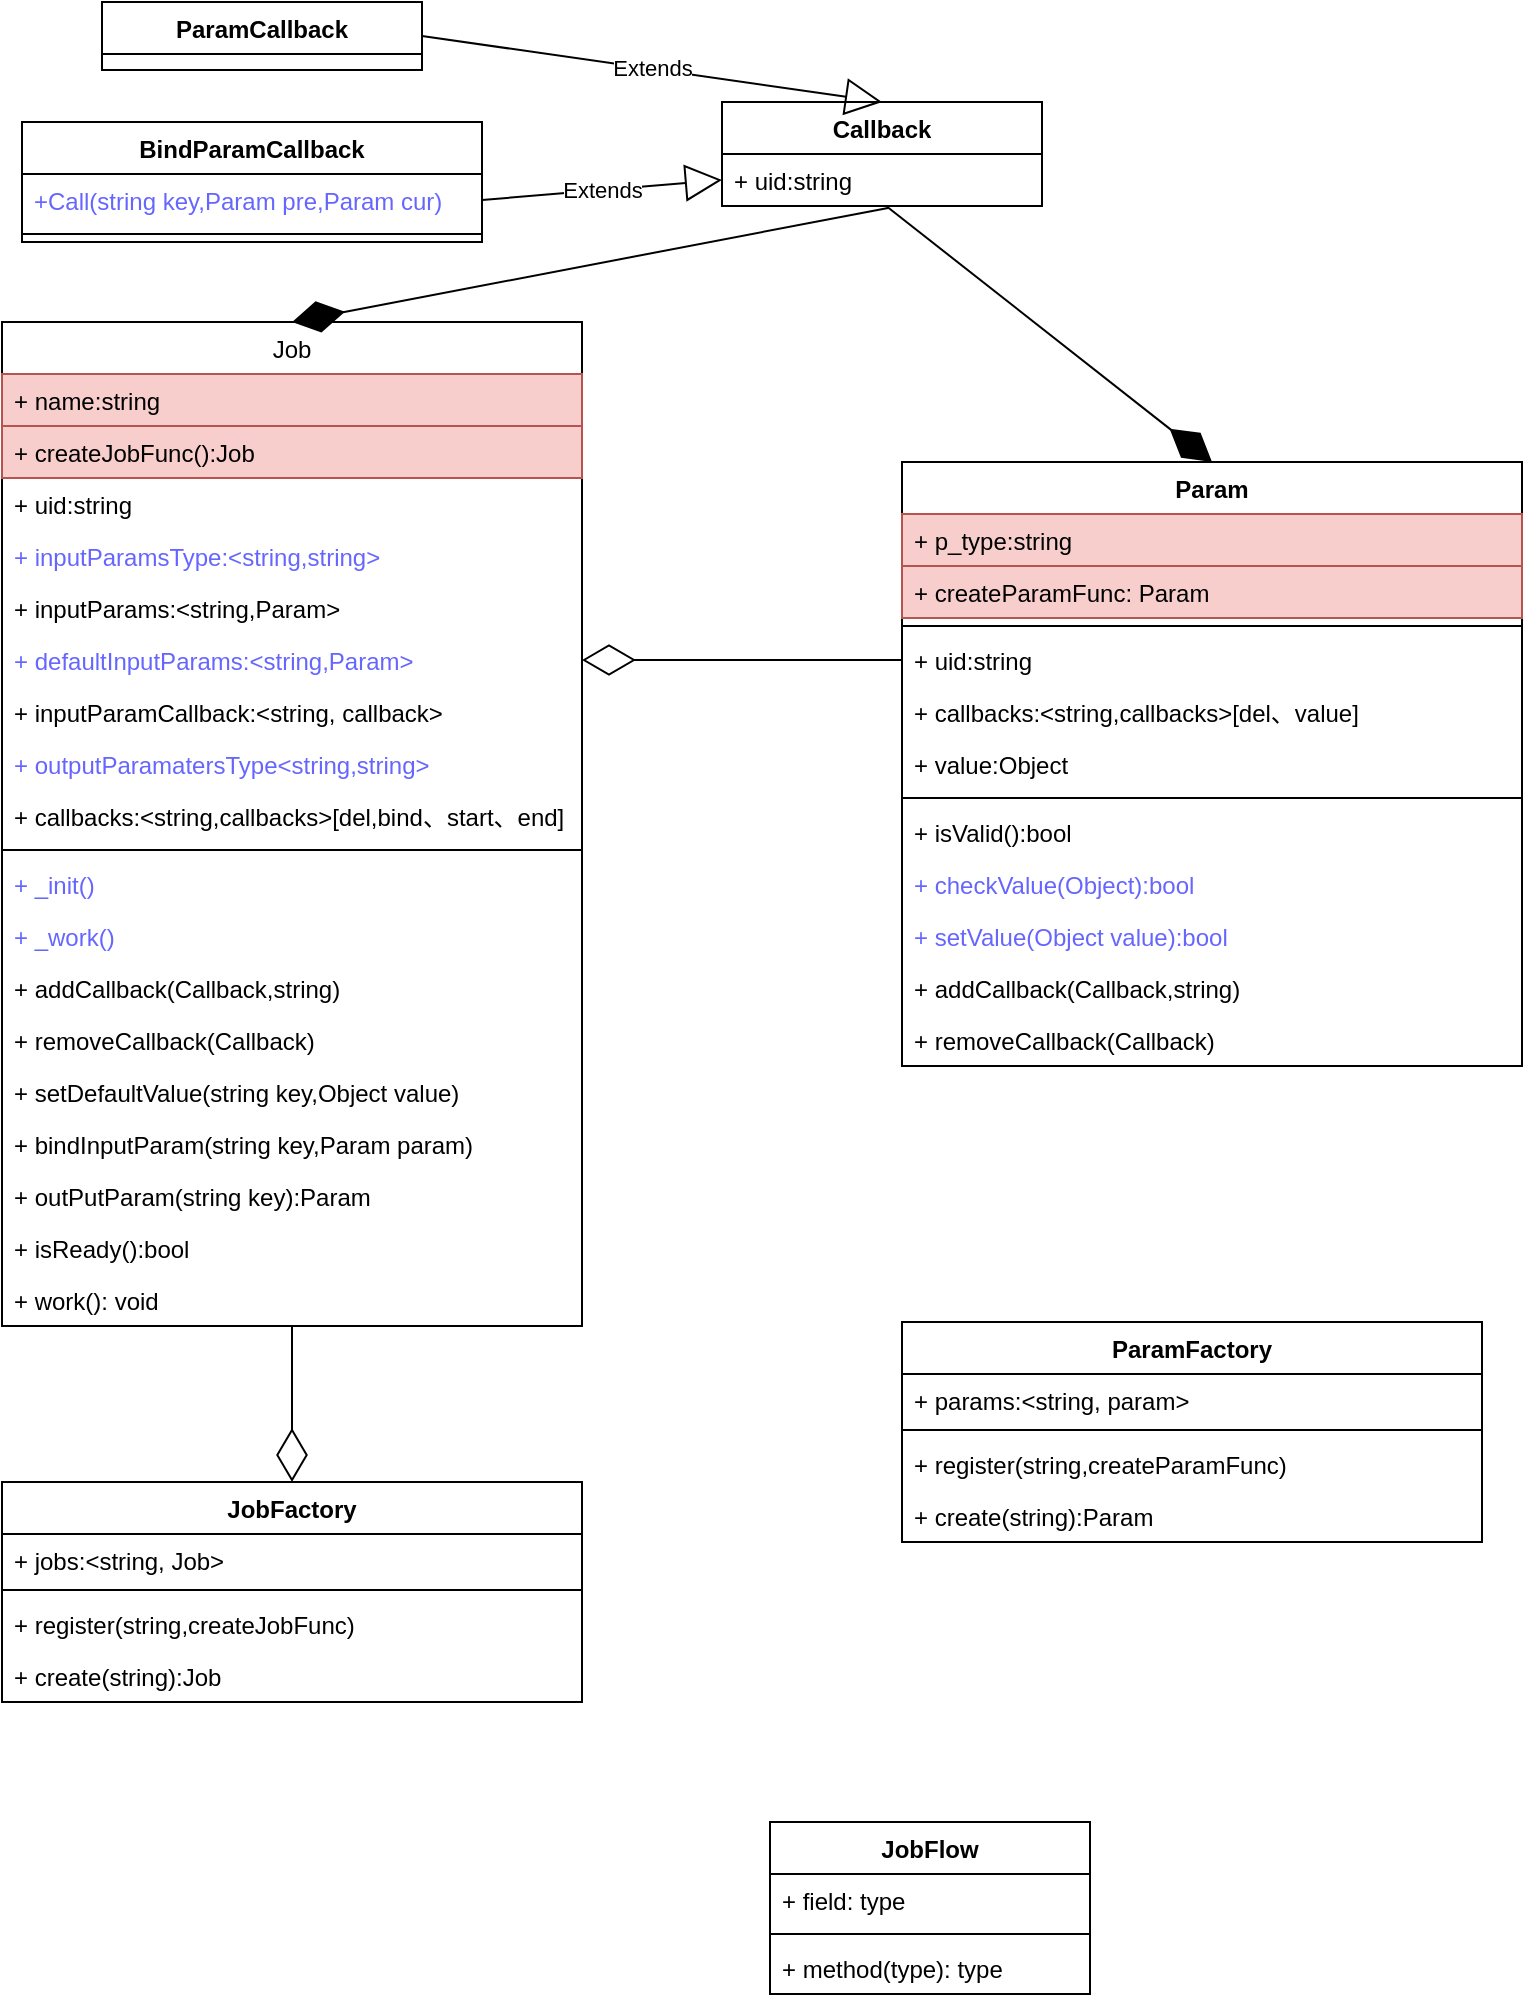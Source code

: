 <mxfile version="20.2.7" type="github"><diagram id="cW3hNWCqMzdaBsSh43Cp" name="第 1 页"><mxGraphModel dx="1422" dy="794" grid="1" gridSize="10" guides="1" tooltips="1" connect="1" arrows="1" fold="1" page="1" pageScale="1" pageWidth="827" pageHeight="1169" math="0" shadow="0"><root><mxCell id="0"/><mxCell id="1" parent="0"/><mxCell id="ZtITf0q7EkavqMJ6NfDz-1" value="Job" style="swimlane;fontStyle=0;childLayout=stackLayout;horizontal=1;startSize=26;fillColor=none;horizontalStack=0;resizeParent=1;resizeParentMax=0;resizeLast=0;collapsible=1;marginBottom=0;" parent="1" vertex="1"><mxGeometry x="30" y="190" width="290" height="502" as="geometry"/></mxCell><mxCell id="ZtITf0q7EkavqMJ6NfDz-2" value="+ name:string" style="text;strokeColor=#b85450;fillColor=#f8cecc;align=left;verticalAlign=top;spacingLeft=4;spacingRight=4;overflow=hidden;rotatable=0;points=[[0,0.5],[1,0.5]];portConstraint=eastwest;" parent="ZtITf0q7EkavqMJ6NfDz-1" vertex="1"><mxGeometry y="26" width="290" height="26" as="geometry"/></mxCell><mxCell id="ZtITf0q7EkavqMJ6NfDz-3" value="+ createJobFunc():Job" style="text;strokeColor=#b85450;fillColor=#f8cecc;align=left;verticalAlign=top;spacingLeft=4;spacingRight=4;overflow=hidden;rotatable=0;points=[[0,0.5],[1,0.5]];portConstraint=eastwest;" parent="ZtITf0q7EkavqMJ6NfDz-1" vertex="1"><mxGeometry y="52" width="290" height="26" as="geometry"/></mxCell><mxCell id="ZtITf0q7EkavqMJ6NfDz-4" value="+ uid:string" style="text;strokeColor=none;fillColor=none;align=left;verticalAlign=top;spacingLeft=4;spacingRight=4;overflow=hidden;rotatable=0;points=[[0,0.5],[1,0.5]];portConstraint=eastwest;" parent="ZtITf0q7EkavqMJ6NfDz-1" vertex="1"><mxGeometry y="78" width="290" height="26" as="geometry"/></mxCell><mxCell id="ZtITf0q7EkavqMJ6NfDz-5" value="+ inputParamsType:&lt;string,string&gt;" style="text;strokeColor=none;fillColor=none;align=left;verticalAlign=top;spacingLeft=4;spacingRight=4;overflow=hidden;rotatable=0;points=[[0,0.5],[1,0.5]];portConstraint=eastwest;fontColor=#6666FF;" parent="ZtITf0q7EkavqMJ6NfDz-1" vertex="1"><mxGeometry y="104" width="290" height="26" as="geometry"/></mxCell><mxCell id="ZtITf0q7EkavqMJ6NfDz-6" value="+ inputParams:&lt;string,Param&gt;" style="text;strokeColor=none;fillColor=none;align=left;verticalAlign=top;spacingLeft=4;spacingRight=4;overflow=hidden;rotatable=0;points=[[0,0.5],[1,0.5]];portConstraint=eastwest;" parent="ZtITf0q7EkavqMJ6NfDz-1" vertex="1"><mxGeometry y="130" width="290" height="26" as="geometry"/></mxCell><mxCell id="ZtITf0q7EkavqMJ6NfDz-7" value="+ defaultInputParams:&lt;string,Param&gt;" style="text;strokeColor=none;fillColor=none;align=left;verticalAlign=top;spacingLeft=4;spacingRight=4;overflow=hidden;rotatable=0;points=[[0,0.5],[1,0.5]];portConstraint=eastwest;fontColor=#6666FF;" parent="ZtITf0q7EkavqMJ6NfDz-1" vertex="1"><mxGeometry y="156" width="290" height="26" as="geometry"/></mxCell><mxCell id="ZtITf0q7EkavqMJ6NfDz-8" value="+ inputParamCallback:&lt;string, callback&gt;" style="text;strokeColor=none;fillColor=none;align=left;verticalAlign=top;spacingLeft=4;spacingRight=4;overflow=hidden;rotatable=0;points=[[0,0.5],[1,0.5]];portConstraint=eastwest;" parent="ZtITf0q7EkavqMJ6NfDz-1" vertex="1"><mxGeometry y="182" width="290" height="26" as="geometry"/></mxCell><mxCell id="ZtITf0q7EkavqMJ6NfDz-9" value="+ outputParamatersType&lt;string,string&gt;" style="text;strokeColor=none;fillColor=none;align=left;verticalAlign=top;spacingLeft=4;spacingRight=4;overflow=hidden;rotatable=0;points=[[0,0.5],[1,0.5]];portConstraint=eastwest;fontColor=#6666FF;" parent="ZtITf0q7EkavqMJ6NfDz-1" vertex="1"><mxGeometry y="208" width="290" height="26" as="geometry"/></mxCell><mxCell id="ZtITf0q7EkavqMJ6NfDz-10" value="+ callbacks:&lt;string,callbacks&gt;[del,bind、start、end]" style="text;strokeColor=none;fillColor=none;align=left;verticalAlign=top;spacingLeft=4;spacingRight=4;overflow=hidden;rotatable=0;points=[[0,0.5],[1,0.5]];portConstraint=eastwest;fontColor=#000000;" parent="ZtITf0q7EkavqMJ6NfDz-1" vertex="1"><mxGeometry y="234" width="290" height="26" as="geometry"/></mxCell><mxCell id="ZtITf0q7EkavqMJ6NfDz-11" value="" style="line;strokeWidth=1;fillColor=none;align=left;verticalAlign=middle;spacingTop=-1;spacingLeft=3;spacingRight=3;rotatable=0;labelPosition=right;points=[];portConstraint=eastwest;fontColor=#000000;" parent="ZtITf0q7EkavqMJ6NfDz-1" vertex="1"><mxGeometry y="260" width="290" height="8" as="geometry"/></mxCell><mxCell id="ZtITf0q7EkavqMJ6NfDz-13" value="+ _init()" style="text;strokeColor=none;fillColor=none;align=left;verticalAlign=top;spacingLeft=4;spacingRight=4;overflow=hidden;rotatable=0;points=[[0,0.5],[1,0.5]];portConstraint=eastwest;fontColor=#6666FF;" parent="ZtITf0q7EkavqMJ6NfDz-1" vertex="1"><mxGeometry y="268" width="290" height="26" as="geometry"/></mxCell><mxCell id="ZtITf0q7EkavqMJ6NfDz-14" value="+ _work()" style="text;strokeColor=none;fillColor=none;align=left;verticalAlign=top;spacingLeft=4;spacingRight=4;overflow=hidden;rotatable=0;points=[[0,0.5],[1,0.5]];portConstraint=eastwest;fontColor=#6666FF;" parent="ZtITf0q7EkavqMJ6NfDz-1" vertex="1"><mxGeometry y="294" width="290" height="26" as="geometry"/></mxCell><mxCell id="ZtITf0q7EkavqMJ6NfDz-15" value="+ addCallback(Callback,string)" style="text;strokeColor=none;fillColor=none;align=left;verticalAlign=top;spacingLeft=4;spacingRight=4;overflow=hidden;rotatable=0;points=[[0,0.5],[1,0.5]];portConstraint=eastwest;fontColor=#000000;" parent="ZtITf0q7EkavqMJ6NfDz-1" vertex="1"><mxGeometry y="320" width="290" height="26" as="geometry"/></mxCell><mxCell id="ZtITf0q7EkavqMJ6NfDz-16" value="+ removeCallback(Callback)" style="text;strokeColor=none;fillColor=none;align=left;verticalAlign=top;spacingLeft=4;spacingRight=4;overflow=hidden;rotatable=0;points=[[0,0.5],[1,0.5]];portConstraint=eastwest;fontColor=#000000;" parent="ZtITf0q7EkavqMJ6NfDz-1" vertex="1"><mxGeometry y="346" width="290" height="26" as="geometry"/></mxCell><mxCell id="ZtITf0q7EkavqMJ6NfDz-17" value="+ setDefaultValue(string key,Object value)" style="text;strokeColor=none;fillColor=none;align=left;verticalAlign=top;spacingLeft=4;spacingRight=4;overflow=hidden;rotatable=0;points=[[0,0.5],[1,0.5]];portConstraint=eastwest;fontColor=#000000;" parent="ZtITf0q7EkavqMJ6NfDz-1" vertex="1"><mxGeometry y="372" width="290" height="26" as="geometry"/></mxCell><mxCell id="ZtITf0q7EkavqMJ6NfDz-18" value="+ bindInputParam(string key,Param param)" style="text;strokeColor=none;fillColor=none;align=left;verticalAlign=top;spacingLeft=4;spacingRight=4;overflow=hidden;rotatable=0;points=[[0,0.5],[1,0.5]];portConstraint=eastwest;fontColor=#000000;" parent="ZtITf0q7EkavqMJ6NfDz-1" vertex="1"><mxGeometry y="398" width="290" height="26" as="geometry"/></mxCell><mxCell id="ZtITf0q7EkavqMJ6NfDz-19" value="+ outPutParam(string key):Param" style="text;strokeColor=none;fillColor=none;align=left;verticalAlign=top;spacingLeft=4;spacingRight=4;overflow=hidden;rotatable=0;points=[[0,0.5],[1,0.5]];portConstraint=eastwest;fontColor=#000000;" parent="ZtITf0q7EkavqMJ6NfDz-1" vertex="1"><mxGeometry y="424" width="290" height="26" as="geometry"/></mxCell><mxCell id="ZtITf0q7EkavqMJ6NfDz-20" value="+ isReady():bool" style="text;strokeColor=none;fillColor=none;align=left;verticalAlign=top;spacingLeft=4;spacingRight=4;overflow=hidden;rotatable=0;points=[[0,0.5],[1,0.5]];portConstraint=eastwest;fontColor=#000000;" parent="ZtITf0q7EkavqMJ6NfDz-1" vertex="1"><mxGeometry y="450" width="290" height="26" as="geometry"/></mxCell><mxCell id="ZtITf0q7EkavqMJ6NfDz-21" value="+ work(): void" style="text;strokeColor=none;fillColor=none;align=left;verticalAlign=top;spacingLeft=4;spacingRight=4;overflow=hidden;rotatable=0;points=[[0,0.5],[1,0.5]];portConstraint=eastwest;fontColor=#000000;" parent="ZtITf0q7EkavqMJ6NfDz-1" vertex="1"><mxGeometry y="476" width="290" height="26" as="geometry"/></mxCell><mxCell id="ZtITf0q7EkavqMJ6NfDz-23" value="Param" style="swimlane;fontStyle=1;align=center;verticalAlign=top;childLayout=stackLayout;horizontal=1;startSize=26;horizontalStack=0;resizeParent=1;resizeParentMax=0;resizeLast=0;collapsible=1;marginBottom=0;fontColor=#000000;fillColor=default;" parent="1" vertex="1"><mxGeometry x="480" y="260" width="310" height="302" as="geometry"/></mxCell><mxCell id="ZtITf0q7EkavqMJ6NfDz-24" value="+ p_type:string" style="text;strokeColor=#b85450;fillColor=#f8cecc;align=left;verticalAlign=top;spacingLeft=4;spacingRight=4;overflow=hidden;rotatable=0;points=[[0,0.5],[1,0.5]];portConstraint=eastwest;" parent="ZtITf0q7EkavqMJ6NfDz-23" vertex="1"><mxGeometry y="26" width="310" height="26" as="geometry"/></mxCell><mxCell id="ZtITf0q7EkavqMJ6NfDz-27" value="+ createParamFunc: Param" style="text;strokeColor=#b85450;fillColor=#f8cecc;align=left;verticalAlign=top;spacingLeft=4;spacingRight=4;overflow=hidden;rotatable=0;points=[[0,0.5],[1,0.5]];portConstraint=eastwest;" parent="ZtITf0q7EkavqMJ6NfDz-23" vertex="1"><mxGeometry y="52" width="310" height="26" as="geometry"/></mxCell><mxCell id="ZtITf0q7EkavqMJ6NfDz-25" value="" style="line;strokeWidth=1;fillColor=none;align=left;verticalAlign=middle;spacingTop=-1;spacingLeft=3;spacingRight=3;rotatable=0;labelPosition=right;points=[];portConstraint=eastwest;fontColor=#000000;" parent="ZtITf0q7EkavqMJ6NfDz-23" vertex="1"><mxGeometry y="78" width="310" height="8" as="geometry"/></mxCell><mxCell id="ZtITf0q7EkavqMJ6NfDz-26" value="+ uid:string" style="text;strokeColor=none;fillColor=none;align=left;verticalAlign=top;spacingLeft=4;spacingRight=4;overflow=hidden;rotatable=0;points=[[0,0.5],[1,0.5]];portConstraint=eastwest;fontColor=#000000;" parent="ZtITf0q7EkavqMJ6NfDz-23" vertex="1"><mxGeometry y="86" width="310" height="26" as="geometry"/></mxCell><mxCell id="ZtITf0q7EkavqMJ6NfDz-30" value="+ callbacks:&lt;string,callbacks&gt;[del、value]" style="text;strokeColor=none;fillColor=none;align=left;verticalAlign=top;spacingLeft=4;spacingRight=4;overflow=hidden;rotatable=0;points=[[0,0.5],[1,0.5]];portConstraint=eastwest;fontColor=#000000;" parent="ZtITf0q7EkavqMJ6NfDz-23" vertex="1"><mxGeometry y="112" width="310" height="26" as="geometry"/></mxCell><mxCell id="ZtITf0q7EkavqMJ6NfDz-31" value="+ value:Object" style="text;strokeColor=none;fillColor=none;align=left;verticalAlign=top;spacingLeft=4;spacingRight=4;overflow=hidden;rotatable=0;points=[[0,0.5],[1,0.5]];portConstraint=eastwest;fontColor=#000000;" parent="ZtITf0q7EkavqMJ6NfDz-23" vertex="1"><mxGeometry y="138" width="310" height="26" as="geometry"/></mxCell><mxCell id="ZtITf0q7EkavqMJ6NfDz-29" value="" style="line;strokeWidth=1;fillColor=none;align=left;verticalAlign=middle;spacingTop=-1;spacingLeft=3;spacingRight=3;rotatable=0;labelPosition=right;points=[];portConstraint=eastwest;fontColor=#000000;" parent="ZtITf0q7EkavqMJ6NfDz-23" vertex="1"><mxGeometry y="164" width="310" height="8" as="geometry"/></mxCell><mxCell id="ZtITf0q7EkavqMJ6NfDz-28" value="+ isValid():bool" style="text;strokeColor=none;fillColor=none;align=left;verticalAlign=top;spacingLeft=4;spacingRight=4;overflow=hidden;rotatable=0;points=[[0,0.5],[1,0.5]];portConstraint=eastwest;fontColor=#000000;" parent="ZtITf0q7EkavqMJ6NfDz-23" vertex="1"><mxGeometry y="172" width="310" height="26" as="geometry"/></mxCell><mxCell id="ZtITf0q7EkavqMJ6NfDz-32" value="+ checkValue(Object):bool" style="text;strokeColor=none;fillColor=none;align=left;verticalAlign=top;spacingLeft=4;spacingRight=4;overflow=hidden;rotatable=0;points=[[0,0.5],[1,0.5]];portConstraint=eastwest;fontColor=#6666FF;" parent="ZtITf0q7EkavqMJ6NfDz-23" vertex="1"><mxGeometry y="198" width="310" height="26" as="geometry"/></mxCell><mxCell id="ZtITf0q7EkavqMJ6NfDz-33" value="+ setValue(Object value):bool" style="text;strokeColor=none;fillColor=none;align=left;verticalAlign=top;spacingLeft=4;spacingRight=4;overflow=hidden;rotatable=0;points=[[0,0.5],[1,0.5]];portConstraint=eastwest;fontColor=#6666FF;" parent="ZtITf0q7EkavqMJ6NfDz-23" vertex="1"><mxGeometry y="224" width="310" height="26" as="geometry"/></mxCell><mxCell id="ZtITf0q7EkavqMJ6NfDz-34" value="+ addCallback(Callback,string)" style="text;strokeColor=none;fillColor=none;align=left;verticalAlign=top;spacingLeft=4;spacingRight=4;overflow=hidden;rotatable=0;points=[[0,0.5],[1,0.5]];portConstraint=eastwest;fontColor=#000000;" parent="ZtITf0q7EkavqMJ6NfDz-23" vertex="1"><mxGeometry y="250" width="310" height="26" as="geometry"/></mxCell><mxCell id="ZtITf0q7EkavqMJ6NfDz-35" value="+ removeCallback(Callback)" style="text;strokeColor=none;fillColor=none;align=left;verticalAlign=top;spacingLeft=4;spacingRight=4;overflow=hidden;rotatable=0;points=[[0,0.5],[1,0.5]];portConstraint=eastwest;fontColor=#000000;" parent="ZtITf0q7EkavqMJ6NfDz-23" vertex="1"><mxGeometry y="276" width="310" height="26" as="geometry"/></mxCell><mxCell id="ZtITf0q7EkavqMJ6NfDz-36" value="Callback" style="swimlane;fontStyle=1;align=center;verticalAlign=top;childLayout=stackLayout;horizontal=1;startSize=26;horizontalStack=0;resizeParent=1;resizeParentMax=0;resizeLast=0;collapsible=1;marginBottom=0;fontColor=#000000;fillColor=default;" parent="1" vertex="1"><mxGeometry x="390" y="80" width="160" height="52" as="geometry"/></mxCell><mxCell id="ZtITf0q7EkavqMJ6NfDz-40" value="+ uid:string" style="text;strokeColor=none;fillColor=none;align=left;verticalAlign=top;spacingLeft=4;spacingRight=4;overflow=hidden;rotatable=0;points=[[0,0.5],[1,0.5]];portConstraint=eastwest;fontColor=#000000;" parent="ZtITf0q7EkavqMJ6NfDz-36" vertex="1"><mxGeometry y="26" width="160" height="26" as="geometry"/></mxCell><mxCell id="ZtITf0q7EkavqMJ6NfDz-41" value="" style="endArrow=diamondThin;endFill=0;endSize=24;html=1;rounded=0;fontColor=#6666FF;entryX=1;entryY=0.5;entryDx=0;entryDy=0;exitX=0;exitY=0.5;exitDx=0;exitDy=0;" parent="1" source="ZtITf0q7EkavqMJ6NfDz-26" target="ZtITf0q7EkavqMJ6NfDz-7" edge="1"><mxGeometry width="160" relative="1" as="geometry"><mxPoint x="440" y="460" as="sourcePoint"/><mxPoint x="490" y="310" as="targetPoint"/></mxGeometry></mxCell><mxCell id="ZtITf0q7EkavqMJ6NfDz-42" value="" style="endArrow=diamondThin;endFill=1;endSize=24;html=1;rounded=0;fontColor=#6666FF;entryX=0.5;entryY=0;entryDx=0;entryDy=0;exitX=0.513;exitY=1;exitDx=0;exitDy=0;exitPerimeter=0;" parent="1" source="ZtITf0q7EkavqMJ6NfDz-40" target="ZtITf0q7EkavqMJ6NfDz-23" edge="1"><mxGeometry width="160" relative="1" as="geometry"><mxPoint x="470" y="150" as="sourcePoint"/><mxPoint x="770" y="180" as="targetPoint"/></mxGeometry></mxCell><mxCell id="ZtITf0q7EkavqMJ6NfDz-44" value="" style="endArrow=diamondThin;endFill=1;endSize=24;html=1;rounded=0;fontColor=#6666FF;entryX=0.5;entryY=0;entryDx=0;entryDy=0;exitX=0.519;exitY=1.038;exitDx=0;exitDy=0;exitPerimeter=0;" parent="1" source="ZtITf0q7EkavqMJ6NfDz-40" target="ZtITf0q7EkavqMJ6NfDz-1" edge="1"><mxGeometry width="160" relative="1" as="geometry"><mxPoint x="470" y="130" as="sourcePoint"/><mxPoint x="320" y="50" as="targetPoint"/></mxGeometry></mxCell><mxCell id="ZtITf0q7EkavqMJ6NfDz-45" value="ParamCallback" style="swimlane;fontStyle=1;align=center;verticalAlign=top;childLayout=stackLayout;horizontal=1;startSize=26;horizontalStack=0;resizeParent=1;resizeParentMax=0;resizeLast=0;collapsible=1;marginBottom=0;fontColor=#000000;fillColor=default;" parent="1" vertex="1"><mxGeometry x="80" y="30" width="160" height="34" as="geometry"/></mxCell><mxCell id="ZtITf0q7EkavqMJ6NfDz-49" value="Extends" style="endArrow=block;endSize=16;endFill=0;html=1;rounded=0;fontColor=#000000;entryX=0.5;entryY=0;entryDx=0;entryDy=0;exitX=1;exitY=0.5;exitDx=0;exitDy=0;" parent="1" source="ZtITf0q7EkavqMJ6NfDz-45" target="ZtITf0q7EkavqMJ6NfDz-36" edge="1"><mxGeometry width="160" relative="1" as="geometry"><mxPoint x="270" y="40" as="sourcePoint"/><mxPoint x="430" y="40" as="targetPoint"/></mxGeometry></mxCell><mxCell id="ZtITf0q7EkavqMJ6NfDz-51" value="BindParamCallback" style="swimlane;fontStyle=1;align=center;verticalAlign=top;childLayout=stackLayout;horizontal=1;startSize=26;horizontalStack=0;resizeParent=1;resizeParentMax=0;resizeLast=0;collapsible=1;marginBottom=0;fontColor=#000000;fillColor=default;" parent="1" vertex="1"><mxGeometry x="40" y="90" width="230" height="60" as="geometry"/></mxCell><mxCell id="ZtITf0q7EkavqMJ6NfDz-52" value="+Call(string key,Param pre,Param cur)" style="text;strokeColor=none;fillColor=none;align=left;verticalAlign=top;spacingLeft=4;spacingRight=4;overflow=hidden;rotatable=0;points=[[0,0.5],[1,0.5]];portConstraint=eastwest;fontColor=#6666FF;" parent="ZtITf0q7EkavqMJ6NfDz-51" vertex="1"><mxGeometry y="26" width="230" height="26" as="geometry"/></mxCell><mxCell id="ZtITf0q7EkavqMJ6NfDz-53" value="" style="line;strokeWidth=1;fillColor=none;align=left;verticalAlign=middle;spacingTop=-1;spacingLeft=3;spacingRight=3;rotatable=0;labelPosition=right;points=[];portConstraint=eastwest;fontColor=#000000;" parent="ZtITf0q7EkavqMJ6NfDz-51" vertex="1"><mxGeometry y="52" width="230" height="8" as="geometry"/></mxCell><mxCell id="ZtITf0q7EkavqMJ6NfDz-56" value="JobFactory" style="swimlane;fontStyle=1;align=center;verticalAlign=top;childLayout=stackLayout;horizontal=1;startSize=26;horizontalStack=0;resizeParent=1;resizeParentMax=0;resizeLast=0;collapsible=1;marginBottom=0;fontColor=#000000;fillColor=default;" parent="1" vertex="1"><mxGeometry x="30" y="770" width="290" height="110" as="geometry"/></mxCell><mxCell id="ZtITf0q7EkavqMJ6NfDz-57" value="+ jobs:&lt;string, Job&gt;" style="text;strokeColor=none;fillColor=none;align=left;verticalAlign=top;spacingLeft=4;spacingRight=4;overflow=hidden;rotatable=0;points=[[0,0.5],[1,0.5]];portConstraint=eastwest;fontColor=#000000;" parent="ZtITf0q7EkavqMJ6NfDz-56" vertex="1"><mxGeometry y="26" width="290" height="24" as="geometry"/></mxCell><mxCell id="ZtITf0q7EkavqMJ6NfDz-58" value="" style="line;strokeWidth=1;fillColor=none;align=left;verticalAlign=middle;spacingTop=-1;spacingLeft=3;spacingRight=3;rotatable=0;labelPosition=right;points=[];portConstraint=eastwest;fontColor=#000000;" parent="ZtITf0q7EkavqMJ6NfDz-56" vertex="1"><mxGeometry y="50" width="290" height="8" as="geometry"/></mxCell><mxCell id="ZtITf0q7EkavqMJ6NfDz-59" value="+ register(string,createJobFunc)" style="text;strokeColor=none;fillColor=none;align=left;verticalAlign=top;spacingLeft=4;spacingRight=4;overflow=hidden;rotatable=0;points=[[0,0.5],[1,0.5]];portConstraint=eastwest;fontColor=#000000;" parent="ZtITf0q7EkavqMJ6NfDz-56" vertex="1"><mxGeometry y="58" width="290" height="26" as="geometry"/></mxCell><mxCell id="ZtITf0q7EkavqMJ6NfDz-60" value="+ create(string):Job" style="text;strokeColor=none;fillColor=none;align=left;verticalAlign=top;spacingLeft=4;spacingRight=4;overflow=hidden;rotatable=0;points=[[0,0.5],[1,0.5]];portConstraint=eastwest;fontColor=#000000;" parent="ZtITf0q7EkavqMJ6NfDz-56" vertex="1"><mxGeometry y="84" width="290" height="26" as="geometry"/></mxCell><mxCell id="ZtITf0q7EkavqMJ6NfDz-61" value="" style="endArrow=diamondThin;endFill=0;endSize=24;html=1;rounded=0;fontColor=#6666FF;" parent="1" source="ZtITf0q7EkavqMJ6NfDz-21" target="ZtITf0q7EkavqMJ6NfDz-56" edge="1"><mxGeometry width="160" relative="1" as="geometry"><mxPoint x="170" y="700" as="sourcePoint"/><mxPoint x="460" y="1020" as="targetPoint"/></mxGeometry></mxCell><mxCell id="ZtITf0q7EkavqMJ6NfDz-63" value="ParamFactory" style="swimlane;fontStyle=1;align=center;verticalAlign=top;childLayout=stackLayout;horizontal=1;startSize=26;horizontalStack=0;resizeParent=1;resizeParentMax=0;resizeLast=0;collapsible=1;marginBottom=0;fontColor=#000000;fillColor=default;" parent="1" vertex="1"><mxGeometry x="480" y="690" width="290" height="110" as="geometry"/></mxCell><mxCell id="ZtITf0q7EkavqMJ6NfDz-64" value="+ params:&lt;string, param&gt;" style="text;strokeColor=none;fillColor=none;align=left;verticalAlign=top;spacingLeft=4;spacingRight=4;overflow=hidden;rotatable=0;points=[[0,0.5],[1,0.5]];portConstraint=eastwest;fontColor=#000000;" parent="ZtITf0q7EkavqMJ6NfDz-63" vertex="1"><mxGeometry y="26" width="290" height="24" as="geometry"/></mxCell><mxCell id="ZtITf0q7EkavqMJ6NfDz-65" value="" style="line;strokeWidth=1;fillColor=none;align=left;verticalAlign=middle;spacingTop=-1;spacingLeft=3;spacingRight=3;rotatable=0;labelPosition=right;points=[];portConstraint=eastwest;fontColor=#000000;" parent="ZtITf0q7EkavqMJ6NfDz-63" vertex="1"><mxGeometry y="50" width="290" height="8" as="geometry"/></mxCell><mxCell id="ZtITf0q7EkavqMJ6NfDz-66" value="+ register(string,createParamFunc)" style="text;strokeColor=none;fillColor=none;align=left;verticalAlign=top;spacingLeft=4;spacingRight=4;overflow=hidden;rotatable=0;points=[[0,0.5],[1,0.5]];portConstraint=eastwest;fontColor=#000000;" parent="ZtITf0q7EkavqMJ6NfDz-63" vertex="1"><mxGeometry y="58" width="290" height="26" as="geometry"/></mxCell><mxCell id="ZtITf0q7EkavqMJ6NfDz-67" value="+ create(string):Param" style="text;strokeColor=none;fillColor=none;align=left;verticalAlign=top;spacingLeft=4;spacingRight=4;overflow=hidden;rotatable=0;points=[[0,0.5],[1,0.5]];portConstraint=eastwest;fontColor=#000000;" parent="ZtITf0q7EkavqMJ6NfDz-63" vertex="1"><mxGeometry y="84" width="290" height="26" as="geometry"/></mxCell><mxCell id="AwWK9PGoBKnn7WlVA7AV-1" value="Extends" style="endArrow=block;endSize=16;endFill=0;html=1;rounded=0;exitX=1;exitY=0.5;exitDx=0;exitDy=0;entryX=0;entryY=0.5;entryDx=0;entryDy=0;" edge="1" parent="1" source="ZtITf0q7EkavqMJ6NfDz-52" target="ZtITf0q7EkavqMJ6NfDz-40"><mxGeometry width="160" relative="1" as="geometry"><mxPoint x="630" y="120" as="sourcePoint"/><mxPoint x="790" y="120" as="targetPoint"/></mxGeometry></mxCell><mxCell id="AwWK9PGoBKnn7WlVA7AV-2" value="JobFlow" style="swimlane;fontStyle=1;align=center;verticalAlign=top;childLayout=stackLayout;horizontal=1;startSize=26;horizontalStack=0;resizeParent=1;resizeParentMax=0;resizeLast=0;collapsible=1;marginBottom=0;" vertex="1" parent="1"><mxGeometry x="414" y="940" width="160" height="86" as="geometry"/></mxCell><mxCell id="AwWK9PGoBKnn7WlVA7AV-3" value="+ field: type" style="text;strokeColor=none;fillColor=none;align=left;verticalAlign=top;spacingLeft=4;spacingRight=4;overflow=hidden;rotatable=0;points=[[0,0.5],[1,0.5]];portConstraint=eastwest;" vertex="1" parent="AwWK9PGoBKnn7WlVA7AV-2"><mxGeometry y="26" width="160" height="26" as="geometry"/></mxCell><mxCell id="AwWK9PGoBKnn7WlVA7AV-4" value="" style="line;strokeWidth=1;fillColor=none;align=left;verticalAlign=middle;spacingTop=-1;spacingLeft=3;spacingRight=3;rotatable=0;labelPosition=right;points=[];portConstraint=eastwest;" vertex="1" parent="AwWK9PGoBKnn7WlVA7AV-2"><mxGeometry y="52" width="160" height="8" as="geometry"/></mxCell><mxCell id="AwWK9PGoBKnn7WlVA7AV-5" value="+ method(type): type" style="text;strokeColor=none;fillColor=none;align=left;verticalAlign=top;spacingLeft=4;spacingRight=4;overflow=hidden;rotatable=0;points=[[0,0.5],[1,0.5]];portConstraint=eastwest;" vertex="1" parent="AwWK9PGoBKnn7WlVA7AV-2"><mxGeometry y="60" width="160" height="26" as="geometry"/></mxCell></root></mxGraphModel></diagram></mxfile>